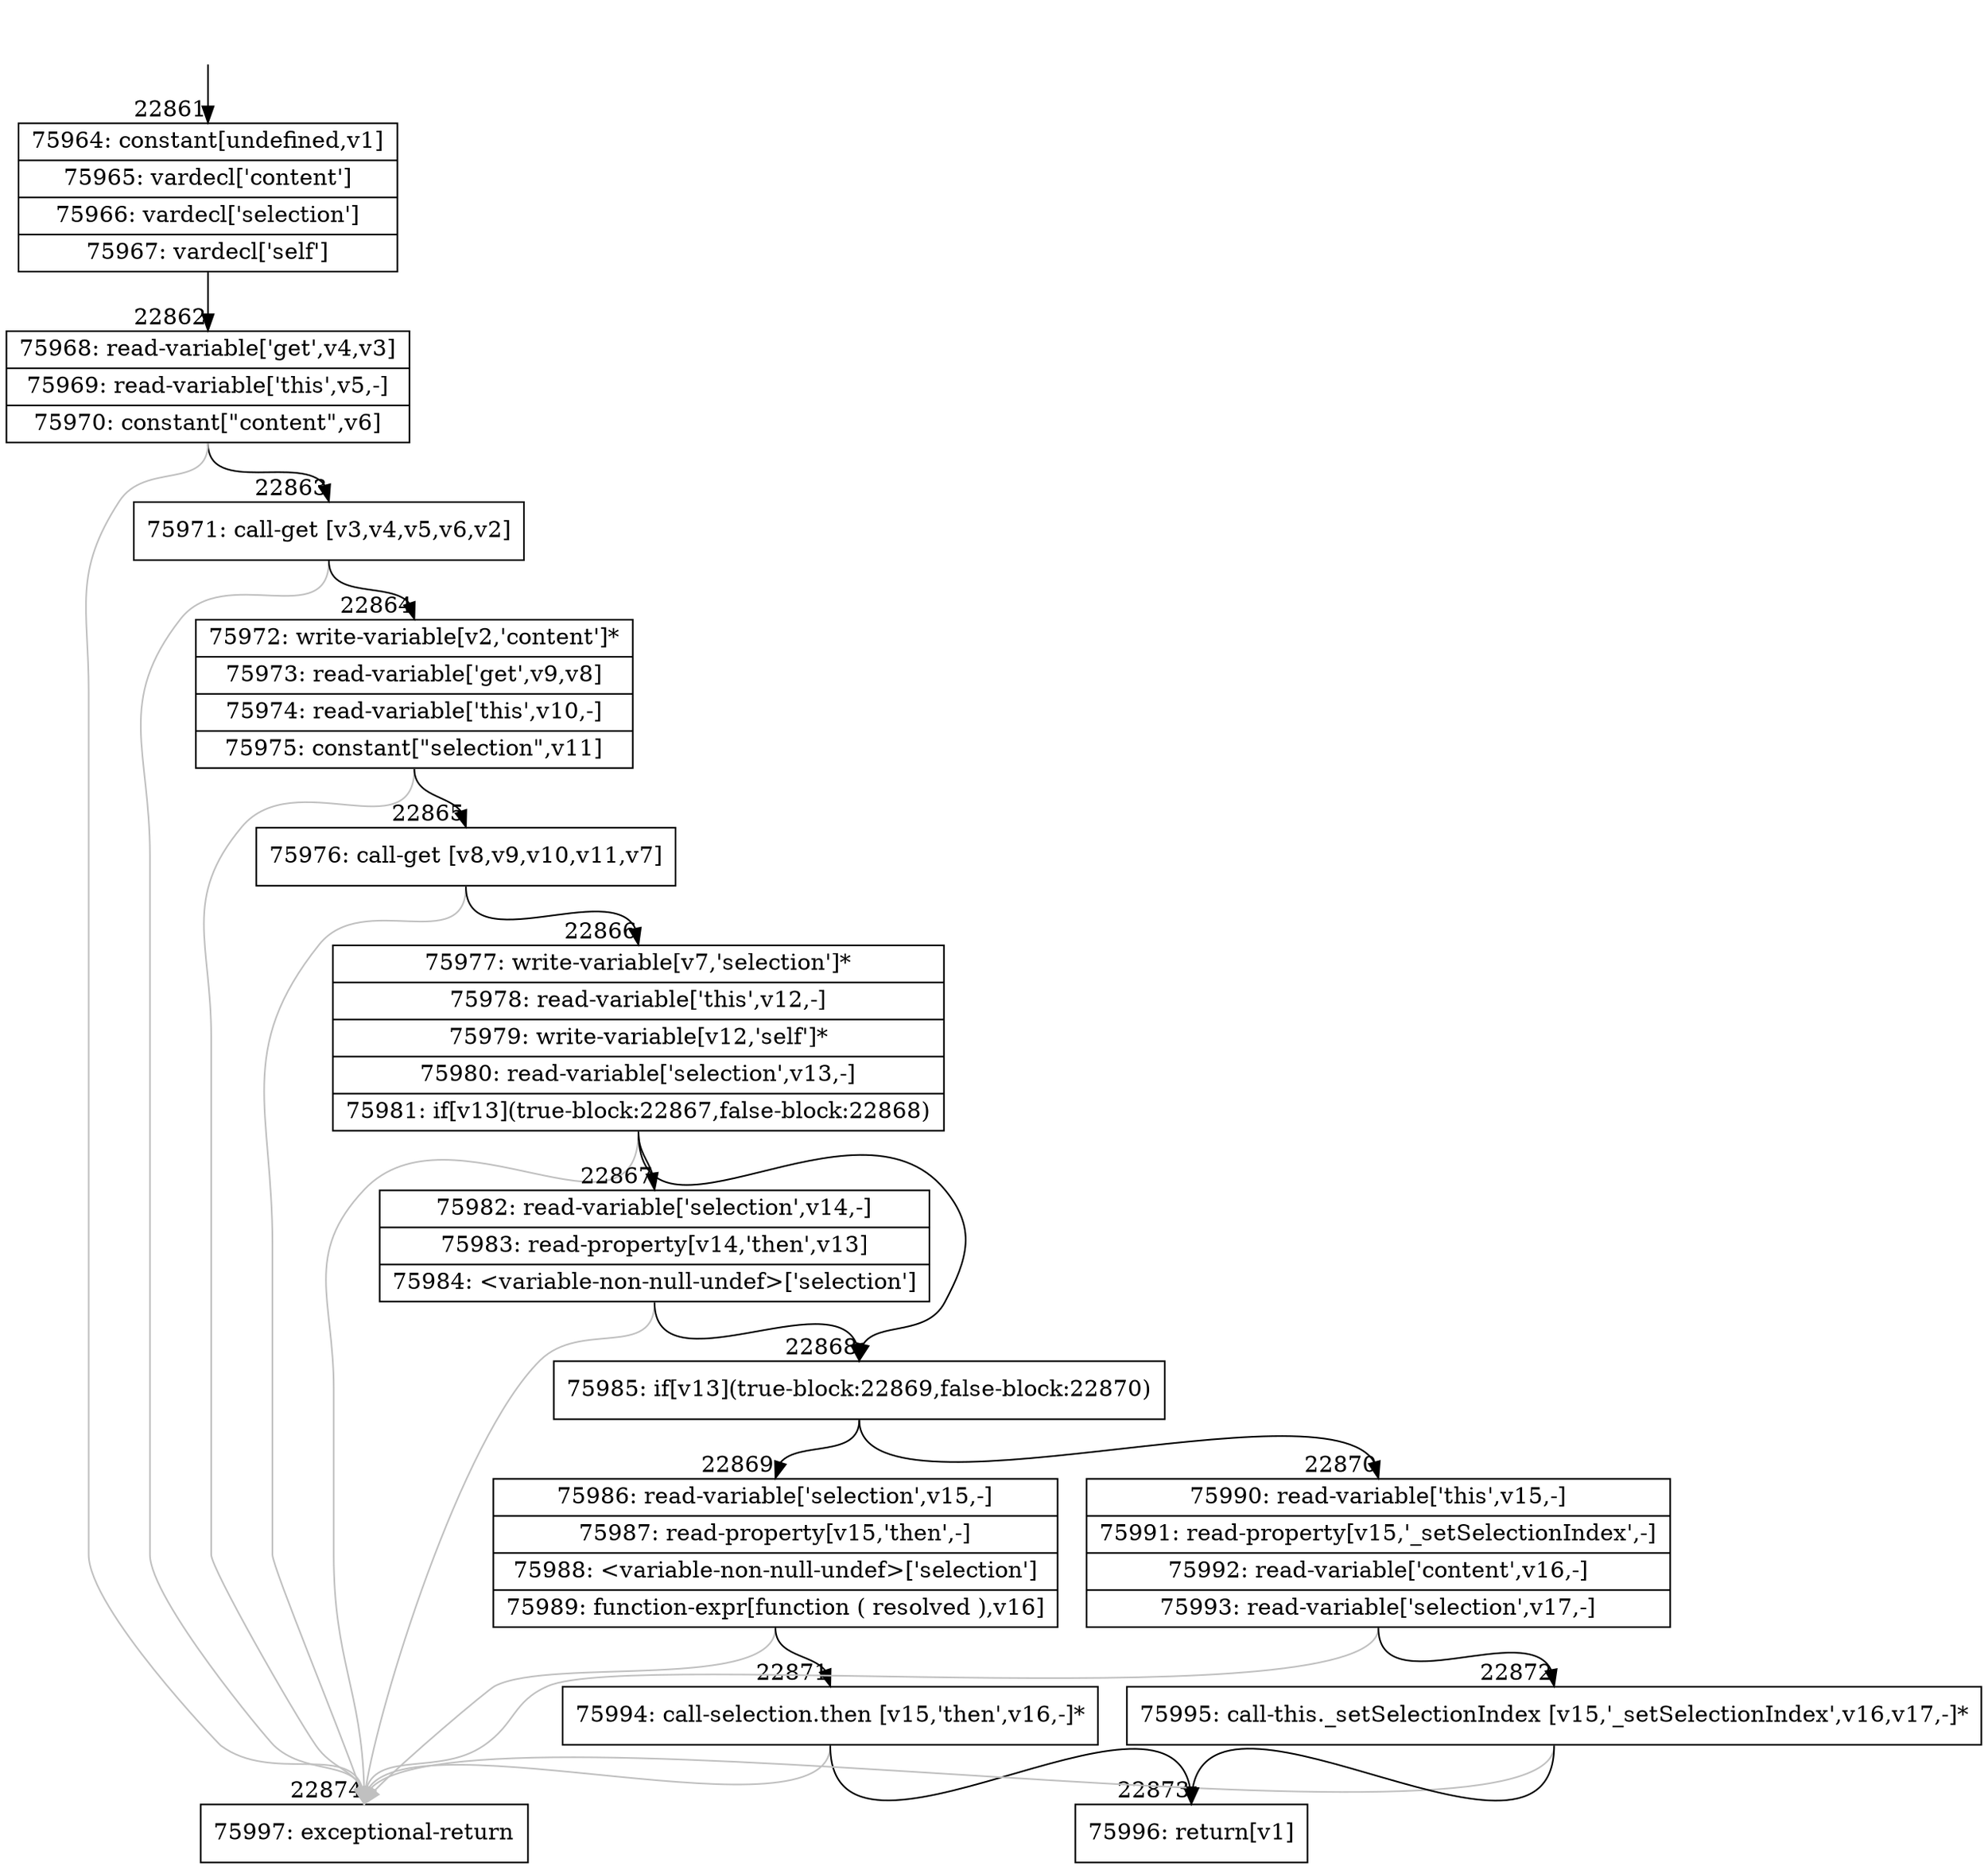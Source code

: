 digraph {
rankdir="TD"
BB_entry1988[shape=none,label=""];
BB_entry1988 -> BB22861 [tailport=s, headport=n, headlabel="    22861"]
BB22861 [shape=record label="{75964: constant[undefined,v1]|75965: vardecl['content']|75966: vardecl['selection']|75967: vardecl['self']}" ] 
BB22861 -> BB22862 [tailport=s, headport=n, headlabel="      22862"]
BB22862 [shape=record label="{75968: read-variable['get',v4,v3]|75969: read-variable['this',v5,-]|75970: constant[\"content\",v6]}" ] 
BB22862 -> BB22863 [tailport=s, headport=n, headlabel="      22863"]
BB22862 -> BB22874 [tailport=s, headport=n, color=gray, headlabel="      22874"]
BB22863 [shape=record label="{75971: call-get [v3,v4,v5,v6,v2]}" ] 
BB22863 -> BB22864 [tailport=s, headport=n, headlabel="      22864"]
BB22863 -> BB22874 [tailport=s, headport=n, color=gray]
BB22864 [shape=record label="{75972: write-variable[v2,'content']*|75973: read-variable['get',v9,v8]|75974: read-variable['this',v10,-]|75975: constant[\"selection\",v11]}" ] 
BB22864 -> BB22865 [tailport=s, headport=n, headlabel="      22865"]
BB22864 -> BB22874 [tailport=s, headport=n, color=gray]
BB22865 [shape=record label="{75976: call-get [v8,v9,v10,v11,v7]}" ] 
BB22865 -> BB22866 [tailport=s, headport=n, headlabel="      22866"]
BB22865 -> BB22874 [tailport=s, headport=n, color=gray]
BB22866 [shape=record label="{75977: write-variable[v7,'selection']*|75978: read-variable['this',v12,-]|75979: write-variable[v12,'self']*|75980: read-variable['selection',v13,-]|75981: if[v13](true-block:22867,false-block:22868)}" ] 
BB22866 -> BB22868 [tailport=s, headport=n, headlabel="      22868"]
BB22866 -> BB22867 [tailport=s, headport=n, headlabel="      22867"]
BB22866 -> BB22874 [tailport=s, headport=n, color=gray]
BB22867 [shape=record label="{75982: read-variable['selection',v14,-]|75983: read-property[v14,'then',v13]|75984: \<variable-non-null-undef\>['selection']}" ] 
BB22867 -> BB22868 [tailport=s, headport=n]
BB22867 -> BB22874 [tailport=s, headport=n, color=gray]
BB22868 [shape=record label="{75985: if[v13](true-block:22869,false-block:22870)}" ] 
BB22868 -> BB22869 [tailport=s, headport=n, headlabel="      22869"]
BB22868 -> BB22870 [tailport=s, headport=n, headlabel="      22870"]
BB22869 [shape=record label="{75986: read-variable['selection',v15,-]|75987: read-property[v15,'then',-]|75988: \<variable-non-null-undef\>['selection']|75989: function-expr[function ( resolved ),v16]}" ] 
BB22869 -> BB22871 [tailport=s, headport=n, headlabel="      22871"]
BB22869 -> BB22874 [tailport=s, headport=n, color=gray]
BB22870 [shape=record label="{75990: read-variable['this',v15,-]|75991: read-property[v15,'_setSelectionIndex',-]|75992: read-variable['content',v16,-]|75993: read-variable['selection',v17,-]}" ] 
BB22870 -> BB22872 [tailport=s, headport=n, headlabel="      22872"]
BB22870 -> BB22874 [tailport=s, headport=n, color=gray]
BB22871 [shape=record label="{75994: call-selection.then [v15,'then',v16,-]*}" ] 
BB22871 -> BB22873 [tailport=s, headport=n, headlabel="      22873"]
BB22871 -> BB22874 [tailport=s, headport=n, color=gray]
BB22872 [shape=record label="{75995: call-this._setSelectionIndex [v15,'_setSelectionIndex',v16,v17,-]*}" ] 
BB22872 -> BB22873 [tailport=s, headport=n]
BB22872 -> BB22874 [tailport=s, headport=n, color=gray]
BB22873 [shape=record label="{75996: return[v1]}" ] 
BB22874 [shape=record label="{75997: exceptional-return}" ] 
//#$~ 42951
}
